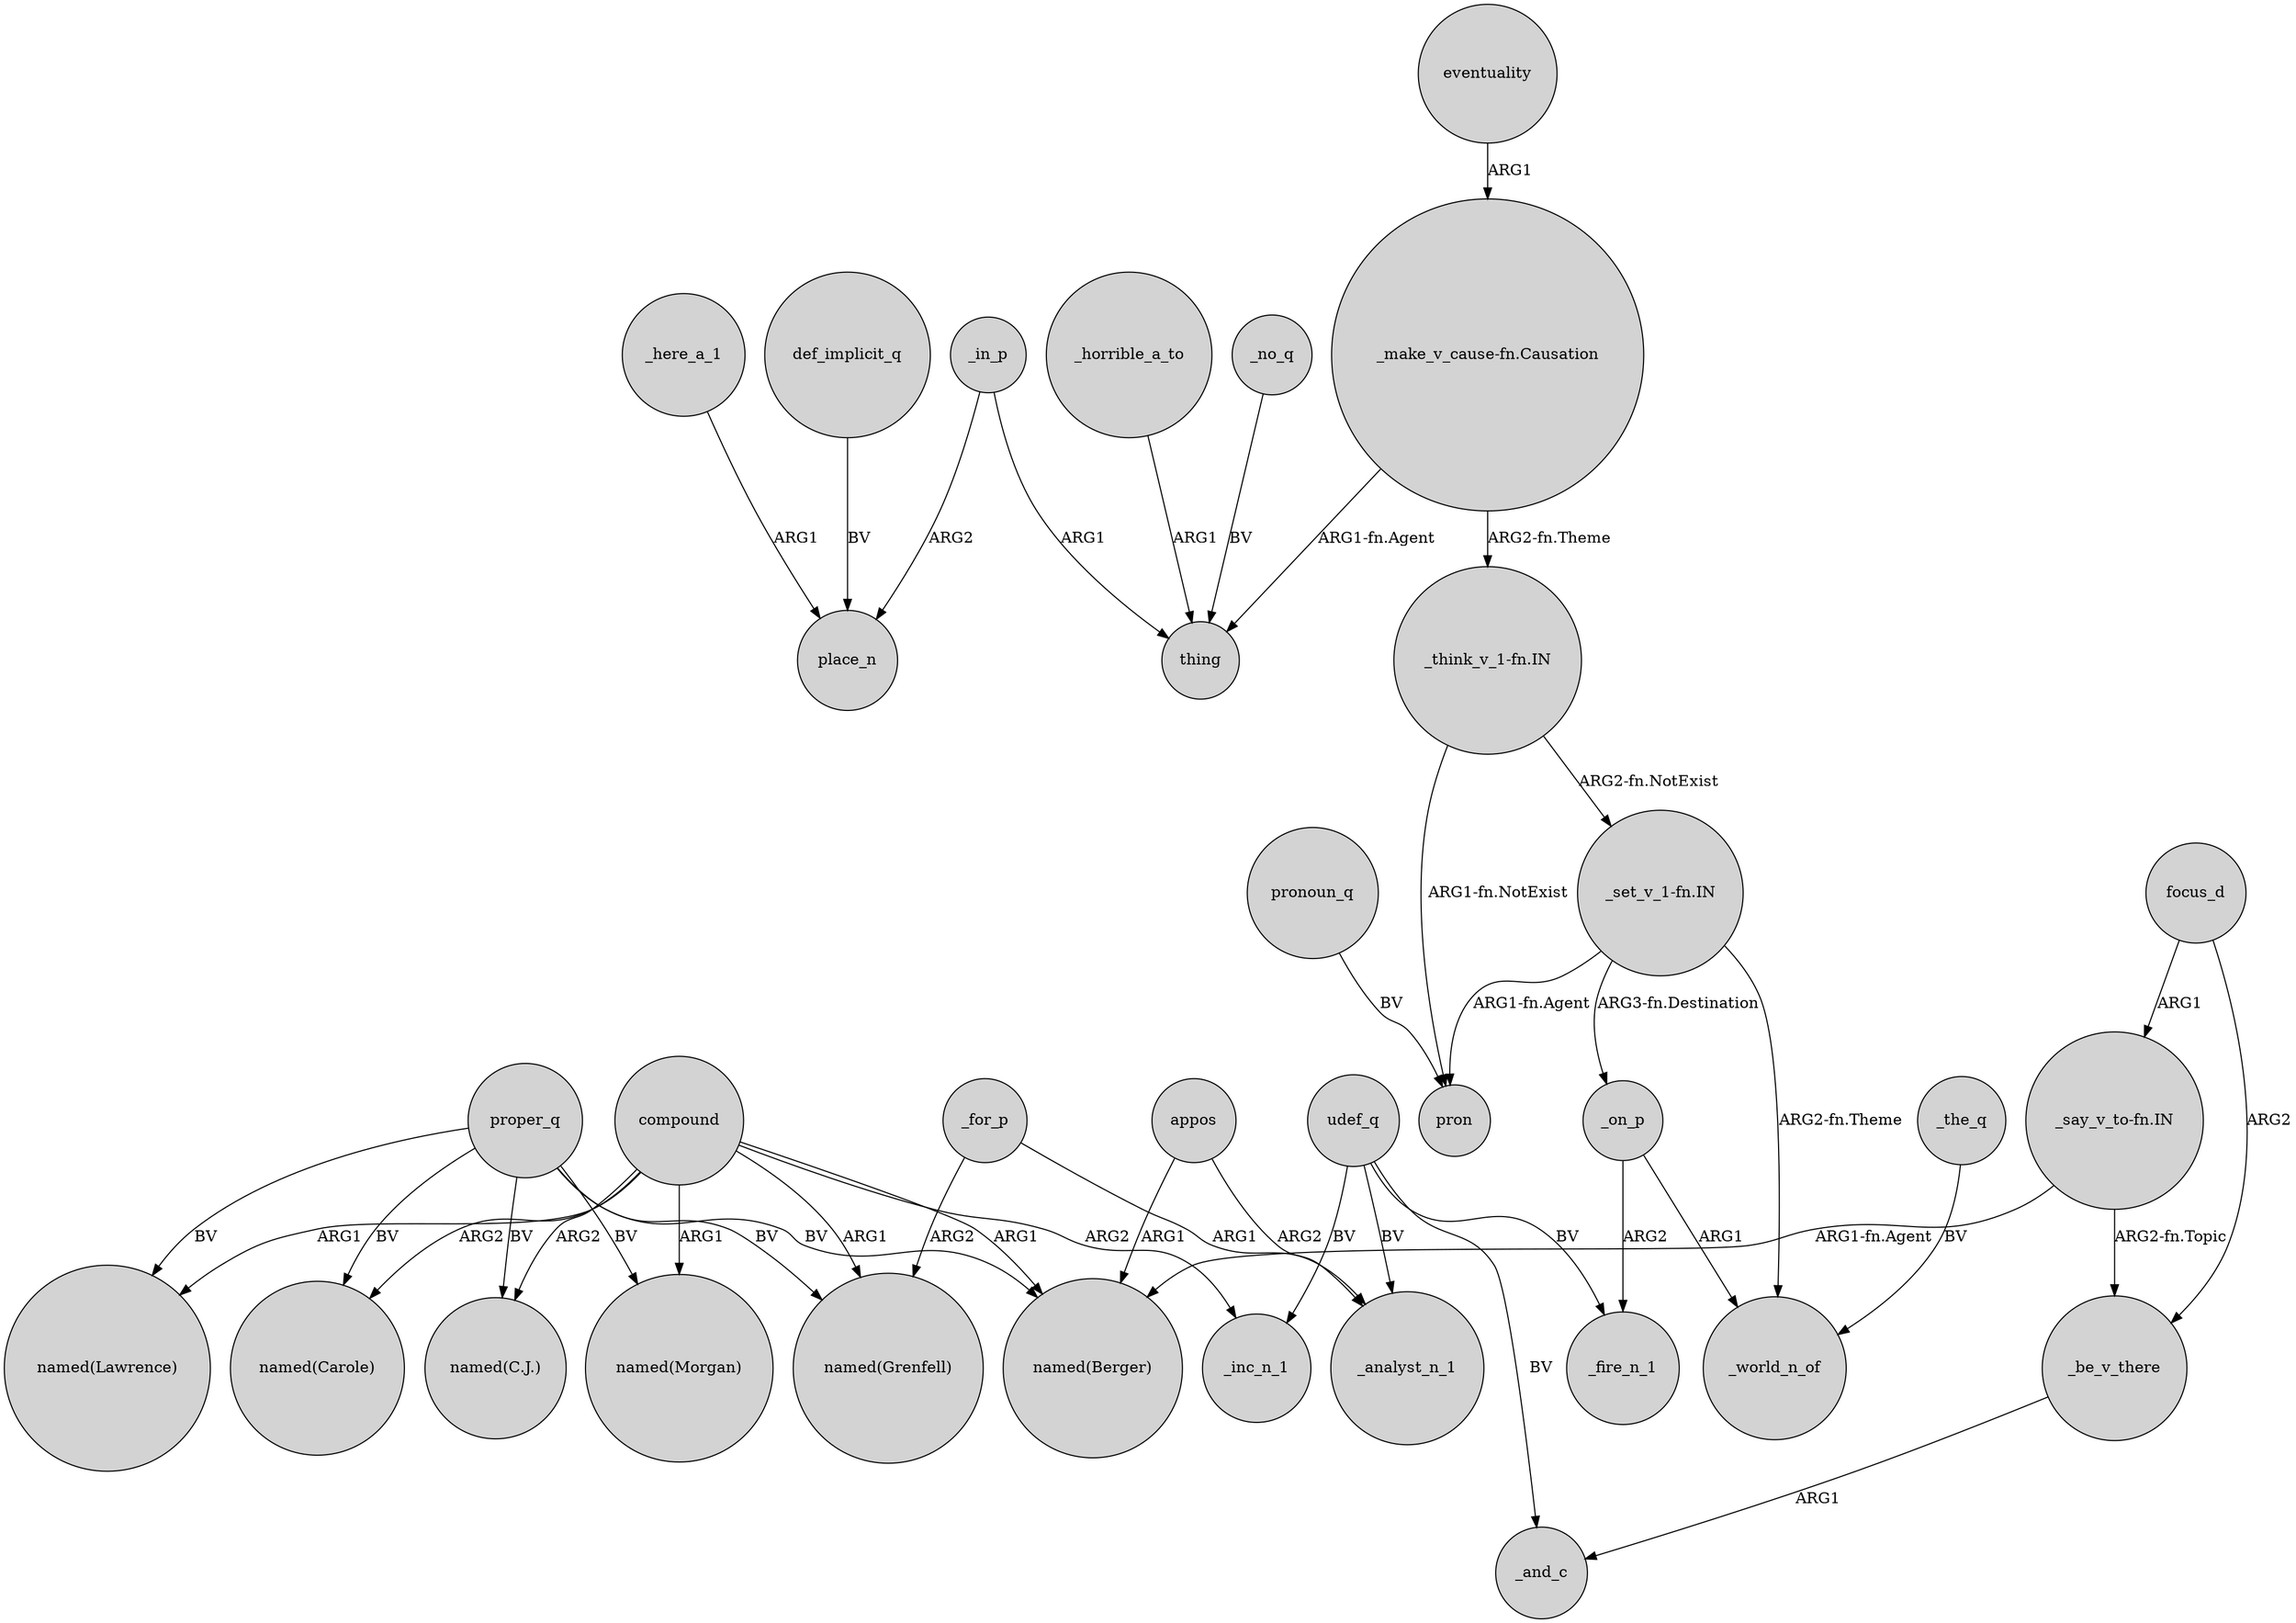 digraph {
	node [shape=circle style=filled]
	proper_q -> "named(Berger)" [label=BV]
	_on_p -> _world_n_of [label=ARG1]
	"_make_v_cause-fn.Causation" -> thing [label="ARG1-fn.Agent"]
	_here_a_1 -> place_n [label=ARG1]
	udef_q -> _inc_n_1 [label=BV]
	proper_q -> "named(Grenfell)" [label=BV]
	"_think_v_1-fn.IN" -> pron [label="ARG1-fn.NotExist"]
	compound -> "named(Carole)" [label=ARG2]
	proper_q -> "named(Morgan)" [label=BV]
	_for_p -> _analyst_n_1 [label=ARG1]
	_in_p -> place_n [label=ARG2]
	"_say_v_to-fn.IN" -> "named(Berger)" [label="ARG1-fn.Agent"]
	def_implicit_q -> place_n [label=BV]
	_in_p -> thing [label=ARG1]
	"_make_v_cause-fn.Causation" -> "_think_v_1-fn.IN" [label="ARG2-fn.Theme"]
	_on_p -> _fire_n_1 [label=ARG2]
	_for_p -> "named(Grenfell)" [label=ARG2]
	proper_q -> "named(Carole)" [label=BV]
	appos -> "named(Berger)" [label=ARG1]
	_be_v_there -> _and_c [label=ARG1]
	_horrible_a_to -> thing [label=ARG1]
	pronoun_q -> pron [label=BV]
	compound -> "named(Lawrence)" [label=ARG1]
	appos -> _analyst_n_1 [label=ARG2]
	proper_q -> "named(C.J.)" [label=BV]
	compound -> "named(Berger)" [label=ARG1]
	"_think_v_1-fn.IN" -> "_set_v_1-fn.IN" [label="ARG2-fn.NotExist"]
	udef_q -> _fire_n_1 [label=BV]
	eventuality -> "_make_v_cause-fn.Causation" [label=ARG1]
	_no_q -> thing [label=BV]
	"_say_v_to-fn.IN" -> _be_v_there [label="ARG2-fn.Topic"]
	compound -> "named(Grenfell)" [label=ARG1]
	"_set_v_1-fn.IN" -> _world_n_of [label="ARG2-fn.Theme"]
	compound -> "named(Morgan)" [label=ARG1]
	"_set_v_1-fn.IN" -> pron [label="ARG1-fn.Agent"]
	compound -> "named(C.J.)" [label=ARG2]
	udef_q -> _analyst_n_1 [label=BV]
	proper_q -> "named(Lawrence)" [label=BV]
	"_set_v_1-fn.IN" -> _on_p [label="ARG3-fn.Destination"]
	udef_q -> _and_c [label=BV]
	compound -> _inc_n_1 [label=ARG2]
	_the_q -> _world_n_of [label=BV]
	focus_d -> _be_v_there [label=ARG2]
	focus_d -> "_say_v_to-fn.IN" [label=ARG1]
}
